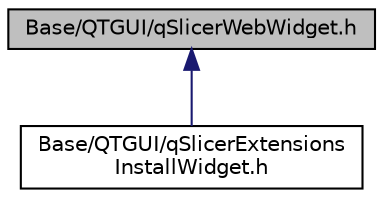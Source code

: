 digraph "Base/QTGUI/qSlicerWebWidget.h"
{
  bgcolor="transparent";
  edge [fontname="Helvetica",fontsize="10",labelfontname="Helvetica",labelfontsize="10"];
  node [fontname="Helvetica",fontsize="10",shape=record];
  Node6 [label="Base/QTGUI/qSlicerWebWidget.h",height=0.2,width=0.4,color="black", fillcolor="grey75", style="filled", fontcolor="black"];
  Node6 -> Node7 [dir="back",color="midnightblue",fontsize="10",style="solid",fontname="Helvetica"];
  Node7 [label="Base/QTGUI/qSlicerExtensions\lInstallWidget.h",height=0.2,width=0.4,color="black",URL="$qSlicerExtensionsInstallWidget_8h.html"];
}
